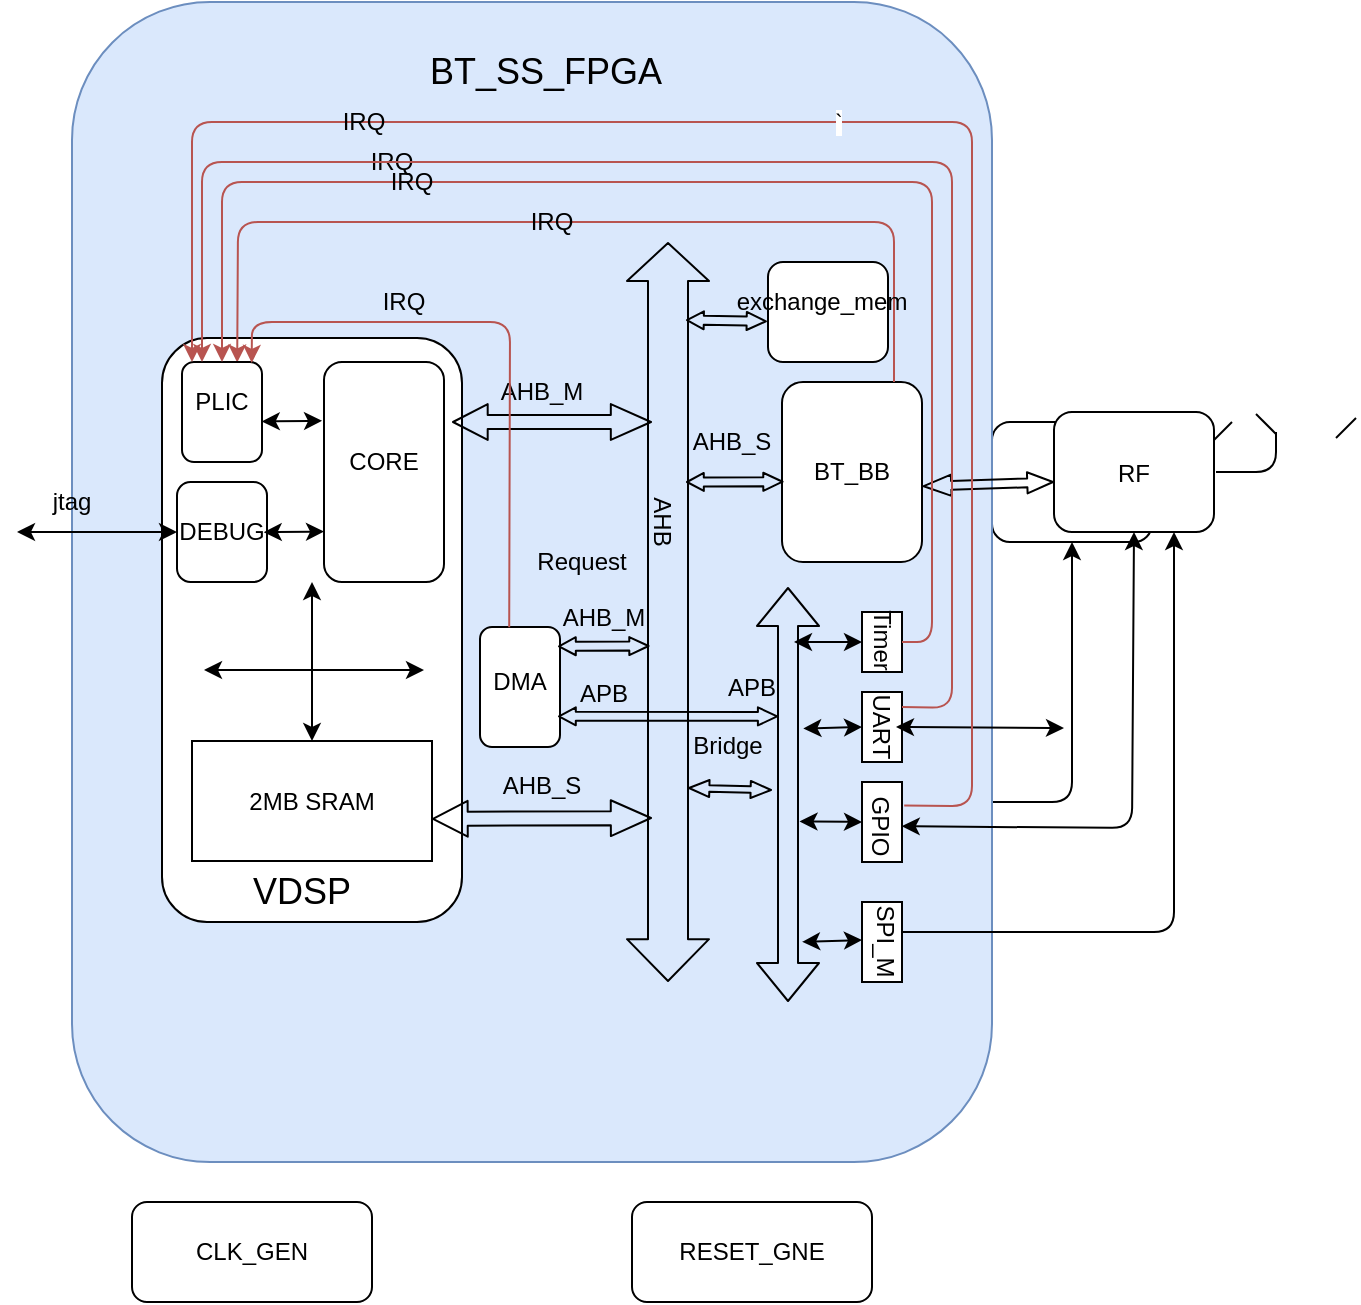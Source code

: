 <mxfile version="14.7.5" type="github">
  <diagram name="Page-1" id="099fd60b-425b-db50-ffb0-6b813814b670">
    <mxGraphModel dx="831" dy="2334" grid="1" gridSize="10" guides="1" tooltips="1" connect="1" arrows="1" fold="1" page="1" pageScale="1" pageWidth="850" pageHeight="1100" background="none" math="0" shadow="0">
      <root>
        <mxCell id="0" />
        <mxCell id="1" parent="0" />
        <mxCell id="kZ0rc5ilwYTz65Z8G2SR-1" value="" style="rounded=1;whiteSpace=wrap;html=1;" parent="1" vertex="1">
          <mxGeometry x="180" y="267" width="410" height="410" as="geometry" />
        </mxCell>
        <mxCell id="kZ0rc5ilwYTz65Z8G2SR-2" value="" style="rounded=1;whiteSpace=wrap;html=1;" parent="1" vertex="1">
          <mxGeometry x="500" y="407" width="70" height="90" as="geometry" />
        </mxCell>
        <mxCell id="kZ0rc5ilwYTz65Z8G2SR-3" value="" style="rounded=1;whiteSpace=wrap;html=1;" parent="1" vertex="1">
          <mxGeometry x="620" y="427" width="80" height="60" as="geometry" />
        </mxCell>
        <mxCell id="kZ0rc5ilwYTz65Z8G2SR-4" value="" style="rounded=1;whiteSpace=wrap;html=1;" parent="1" vertex="1">
          <mxGeometry x="205" y="385" width="150" height="262" as="geometry" />
        </mxCell>
        <mxCell id="kZ0rc5ilwYTz65Z8G2SR-7" value="" style="shape=flexArrow;endArrow=classic;startArrow=classic;html=1;width=20;startSize=6.644;" parent="1" edge="1">
          <mxGeometry width="100" height="100" relative="1" as="geometry">
            <mxPoint x="457.5" y="657" as="sourcePoint" />
            <mxPoint x="457.5" y="357" as="targetPoint" />
          </mxGeometry>
        </mxCell>
        <mxCell id="kZ0rc5ilwYTz65Z8G2SR-8" value="" style="shape=flexArrow;endArrow=classic;startArrow=classic;html=1;entryX=0;entryY=0.5;entryDx=0;entryDy=0;startWidth=5.177;startSize=4.252;endWidth=5.177;endSize=3.957;width=4.43;" parent="1" edge="1">
          <mxGeometry width="100" height="100" relative="1" as="geometry">
            <mxPoint x="570" y="457" as="sourcePoint" />
            <mxPoint x="620" y="457" as="targetPoint" />
          </mxGeometry>
        </mxCell>
        <mxCell id="kZ0rc5ilwYTz65Z8G2SR-9" value="" style="endArrow=classic;startArrow=classic;html=1;entryX=0.5;entryY=1;entryDx=0;entryDy=0;" parent="1" target="kZ0rc5ilwYTz65Z8G2SR-3" edge="1">
          <mxGeometry width="50" height="50" relative="1" as="geometry">
            <mxPoint x="570" y="617" as="sourcePoint" />
            <mxPoint x="640" y="557" as="targetPoint" />
            <Array as="points">
              <mxPoint x="610" y="617" />
              <mxPoint x="660" y="617" />
              <mxPoint x="660" y="536" />
            </Array>
          </mxGeometry>
        </mxCell>
        <mxCell id="kZ0rc5ilwYTz65Z8G2SR-11" value="" style="shape=flexArrow;endArrow=classic;startArrow=classic;html=1;startWidth=2.479;startSize=2.598;endWidth=2.479;endSize=2.2;width=1.3;" parent="1" edge="1">
          <mxGeometry width="100" height="100" relative="1" as="geometry">
            <mxPoint x="470" y="579.48" as="sourcePoint" />
            <mxPoint x="500" y="579.48" as="targetPoint" />
          </mxGeometry>
        </mxCell>
        <mxCell id="kZ0rc5ilwYTz65Z8G2SR-12" value="" style="shape=trapezoid;perimeter=trapezoidPerimeter;whiteSpace=wrap;html=1;fixedSize=1;rotation=-90;" parent="1" vertex="1">
          <mxGeometry x="457.5" y="569.5" width="107" height="20" as="geometry" />
        </mxCell>
        <mxCell id="kZ0rc5ilwYTz65Z8G2SR-15" value="" style="endArrow=classic;startArrow=classic;html=1;entryX=0;entryY=0.5;entryDx=0;entryDy=0;" parent="1" target="kZ0rc5ilwYTz65Z8G2SR-22" edge="1">
          <mxGeometry width="50" height="50" relative="1" as="geometry">
            <mxPoint x="521" y="537" as="sourcePoint" />
            <mxPoint x="541" y="537" as="targetPoint" />
          </mxGeometry>
        </mxCell>
        <mxCell id="kZ0rc5ilwYTz65Z8G2SR-16" value="" style="endArrow=classic;startArrow=classic;html=1;entryX=0;entryY=0.5;entryDx=0;entryDy=0;" parent="1" target="kZ0rc5ilwYTz65Z8G2SR-23" edge="1">
          <mxGeometry width="50" height="50" relative="1" as="geometry">
            <mxPoint x="521" y="578" as="sourcePoint" />
            <mxPoint x="541" y="578" as="targetPoint" />
          </mxGeometry>
        </mxCell>
        <mxCell id="kZ0rc5ilwYTz65Z8G2SR-17" value="" style="endArrow=none;html=1;" parent="1" edge="1">
          <mxGeometry width="50" height="50" relative="1" as="geometry">
            <mxPoint x="700" y="457" as="sourcePoint" />
            <mxPoint x="730" y="437" as="targetPoint" />
            <Array as="points">
              <mxPoint x="730" y="457" />
            </Array>
          </mxGeometry>
        </mxCell>
        <mxCell id="kZ0rc5ilwYTz65Z8G2SR-18" value="" style="endArrow=none;html=1;" parent="1" edge="1">
          <mxGeometry width="50" height="50" relative="1" as="geometry">
            <mxPoint x="730" y="437" as="sourcePoint" />
            <mxPoint x="740" y="427" as="targetPoint" />
          </mxGeometry>
        </mxCell>
        <mxCell id="kZ0rc5ilwYTz65Z8G2SR-19" value="" style="endArrow=none;html=1;" parent="1" edge="1">
          <mxGeometry width="50" height="50" relative="1" as="geometry">
            <mxPoint x="730" y="438" as="sourcePoint" />
            <mxPoint x="720" y="428" as="targetPoint" />
          </mxGeometry>
        </mxCell>
        <mxCell id="kZ0rc5ilwYTz65Z8G2SR-20" value="" style="endArrow=classic;startArrow=classic;html=1;entryX=0;entryY=0.5;entryDx=0;entryDy=0;" parent="1" target="kZ0rc5ilwYTz65Z8G2SR-24" edge="1">
          <mxGeometry width="50" height="50" relative="1" as="geometry">
            <mxPoint x="521" y="620" as="sourcePoint" />
            <mxPoint x="541" y="620" as="targetPoint" />
          </mxGeometry>
        </mxCell>
        <mxCell id="kZ0rc5ilwYTz65Z8G2SR-22" value="" style="rounded=0;whiteSpace=wrap;html=1;" parent="1" vertex="1">
          <mxGeometry x="546" y="522" width="20" height="30" as="geometry" />
        </mxCell>
        <mxCell id="kZ0rc5ilwYTz65Z8G2SR-23" value="" style="rounded=0;whiteSpace=wrap;html=1;" parent="1" vertex="1">
          <mxGeometry x="546" y="562" width="20" height="30" as="geometry" />
        </mxCell>
        <mxCell id="kZ0rc5ilwYTz65Z8G2SR-24" value="" style="rounded=0;whiteSpace=wrap;html=1;" parent="1" vertex="1">
          <mxGeometry x="546" y="605" width="20" height="30" as="geometry" />
        </mxCell>
        <mxCell id="Rdauc6Fd98ZZS_E2XRWD-1" value="" style="rounded=1;whiteSpace=wrap;html=1;" parent="1" vertex="1">
          <mxGeometry x="375" y="529.5" width="40" height="60" as="geometry" />
        </mxCell>
        <mxCell id="Rdauc6Fd98ZZS_E2XRWD-2" value="" style="rounded=0;whiteSpace=wrap;html=1;" parent="1" vertex="1">
          <mxGeometry x="220" y="569.5" width="120" height="60" as="geometry" />
        </mxCell>
        <mxCell id="Rdauc6Fd98ZZS_E2XRWD-3" value="" style="shape=flexArrow;endArrow=classic;startArrow=classic;html=1;exitX=1;exitY=0.599;exitDx=0;exitDy=0;exitPerimeter=0;startWidth=9.903;startSize=5.449;width=6.99;endWidth=9.903;endSize=6.363;" parent="1" source="Rdauc6Fd98ZZS_E2XRWD-2" edge="1">
          <mxGeometry width="100" height="100" relative="1" as="geometry">
            <mxPoint x="348" y="605" as="sourcePoint" />
            <mxPoint x="450" y="605" as="targetPoint" />
          </mxGeometry>
        </mxCell>
        <mxCell id="Rdauc6Fd98ZZS_E2XRWD-4" value="" style="shape=flexArrow;endArrow=classic;startArrow=classic;html=1;startWidth=3.578;startSize=2.467;width=4.444;endWidth=3.578;endSize=2.875;entryX=0.011;entryY=0.554;entryDx=0;entryDy=0;entryPerimeter=0;" parent="1" target="kZ0rc5ilwYTz65Z8G2SR-2" edge="1">
          <mxGeometry width="100" height="100" relative="1" as="geometry">
            <mxPoint x="467" y="457" as="sourcePoint" />
            <mxPoint x="497" y="456.58" as="targetPoint" />
          </mxGeometry>
        </mxCell>
        <mxCell id="Rdauc6Fd98ZZS_E2XRWD-5" value="" style="shape=flexArrow;endArrow=classic;startArrow=classic;html=1;exitX=1;exitY=0.599;exitDx=0;exitDy=0;exitPerimeter=0;startWidth=9.903;startSize=5.449;width=6.99;endWidth=9.903;endSize=6.363;" parent="1" edge="1">
          <mxGeometry width="100" height="100" relative="1" as="geometry">
            <mxPoint x="355" y="427.44" as="sourcePoint" />
            <mxPoint x="450" y="427" as="targetPoint" />
          </mxGeometry>
        </mxCell>
        <mxCell id="Rdauc6Fd98ZZS_E2XRWD-6" value="" style="endArrow=classic;html=1;" parent="1" edge="1">
          <mxGeometry width="50" height="50" relative="1" as="geometry">
            <mxPoint x="540" y="407" as="sourcePoint" />
            <mxPoint x="280" y="327" as="targetPoint" />
            <Array as="points">
              <mxPoint x="540" y="327" />
            </Array>
          </mxGeometry>
        </mxCell>
        <mxCell id="Rdauc6Fd98ZZS_E2XRWD-7" value="" style="endArrow=classic;html=1;exitX=0.5;exitY=1;exitDx=0;exitDy=0;entryX=0.5;entryY=0;entryDx=0;entryDy=0;" parent="1" source="kZ0rc5ilwYTz65Z8G2SR-2" target="Rdauc6Fd98ZZS_E2XRWD-1" edge="1">
          <mxGeometry width="50" height="50" relative="1" as="geometry">
            <mxPoint x="534.86" y="506" as="sourcePoint" />
            <mxPoint x="450" y="517" as="targetPoint" />
            <Array as="points">
              <mxPoint x="535" y="507" />
              <mxPoint x="395" y="507" />
            </Array>
          </mxGeometry>
        </mxCell>
        <mxCell id="Rdauc6Fd98ZZS_E2XRWD-9" value="" style="shape=flexArrow;endArrow=classic;startArrow=classic;html=1;startWidth=3.578;startSize=2.467;width=4.444;endWidth=3.578;endSize=2.875;entryX=0.011;entryY=0.554;entryDx=0;entryDy=0;entryPerimeter=0;" parent="1" edge="1">
          <mxGeometry width="100" height="100" relative="1" as="geometry">
            <mxPoint x="415" y="562.14" as="sourcePoint" />
            <mxPoint x="448.77" y="562" as="targetPoint" />
          </mxGeometry>
        </mxCell>
        <mxCell id="Rdauc6Fd98ZZS_E2XRWD-10" value="" style="endArrow=classic;startArrow=classic;html=1;" parent="1" edge="1">
          <mxGeometry width="50" height="50" relative="1" as="geometry">
            <mxPoint x="226" y="538" as="sourcePoint" />
            <mxPoint x="336" y="538" as="targetPoint" />
          </mxGeometry>
        </mxCell>
        <mxCell id="Rdauc6Fd98ZZS_E2XRWD-11" value="" style="endArrow=classic;startArrow=classic;html=1;" parent="1" edge="1">
          <mxGeometry width="50" height="50" relative="1" as="geometry">
            <mxPoint x="279.5" y="567" as="sourcePoint" />
            <mxPoint x="280" y="507" as="targetPoint" />
          </mxGeometry>
        </mxCell>
        <mxCell id="Rdauc6Fd98ZZS_E2XRWD-12" value="" style="rounded=1;whiteSpace=wrap;html=1;" parent="1" vertex="1">
          <mxGeometry x="220" y="397" width="40" height="50" as="geometry" />
        </mxCell>
        <mxCell id="Rdauc6Fd98ZZS_E2XRWD-13" value="" style="rounded=1;whiteSpace=wrap;html=1;" parent="1" vertex="1">
          <mxGeometry x="220" y="457" width="40" height="50" as="geometry" />
        </mxCell>
        <mxCell id="Rdauc6Fd98ZZS_E2XRWD-14" value="" style="rounded=1;whiteSpace=wrap;html=1;" parent="1" vertex="1">
          <mxGeometry x="280" y="397" width="60" height="110" as="geometry" />
        </mxCell>
        <mxCell id="xSdUQSXwWWQ84iI5Eh6I-1" value="" style="rounded=1;whiteSpace=wrap;html=1;fillColor=#dae8fc;strokeColor=#6c8ebf;" vertex="1" parent="1">
          <mxGeometry x="160" y="217" width="460" height="580" as="geometry" />
        </mxCell>
        <mxCell id="xSdUQSXwWWQ84iI5Eh6I-2" value="" style="rounded=1;whiteSpace=wrap;html=1;" vertex="1" parent="1">
          <mxGeometry x="515" y="407" width="70" height="90" as="geometry" />
        </mxCell>
        <mxCell id="xSdUQSXwWWQ84iI5Eh6I-3" value="" style="rounded=1;whiteSpace=wrap;html=1;" vertex="1" parent="1">
          <mxGeometry x="651" y="422" width="80" height="60" as="geometry" />
        </mxCell>
        <mxCell id="xSdUQSXwWWQ84iI5Eh6I-4" value="" style="rounded=1;whiteSpace=wrap;html=1;" vertex="1" parent="1">
          <mxGeometry x="205" y="385" width="150" height="292" as="geometry" />
        </mxCell>
        <mxCell id="xSdUQSXwWWQ84iI5Eh6I-5" value="" style="shape=flexArrow;endArrow=classic;startArrow=classic;html=1;width=20;startSize=6.644;" edge="1" parent="1">
          <mxGeometry width="100" height="100" relative="1" as="geometry">
            <mxPoint x="458" y="707" as="sourcePoint" />
            <mxPoint x="458" y="337" as="targetPoint" />
          </mxGeometry>
        </mxCell>
        <mxCell id="xSdUQSXwWWQ84iI5Eh6I-6" value="" style="shape=flexArrow;endArrow=classic;startArrow=classic;html=1;entryX=0;entryY=0.5;entryDx=0;entryDy=0;startWidth=5.177;startSize=4.252;endWidth=5.177;endSize=3.957;width=4.43;exitX=1.005;exitY=0.579;exitDx=0;exitDy=0;exitPerimeter=0;" edge="1" parent="1" source="xSdUQSXwWWQ84iI5Eh6I-2">
          <mxGeometry width="100" height="100" relative="1" as="geometry">
            <mxPoint x="583.65" y="458.12" as="sourcePoint" />
            <mxPoint x="651" y="457" as="targetPoint" />
          </mxGeometry>
        </mxCell>
        <mxCell id="xSdUQSXwWWQ84iI5Eh6I-7" value="" style="endArrow=classic;startArrow=classic;html=1;entryX=0.75;entryY=1;entryDx=0;entryDy=0;" edge="1" parent="1" target="xSdUQSXwWWQ84iI5Eh6I-3">
          <mxGeometry width="50" height="50" relative="1" as="geometry">
            <mxPoint x="566" y="682" as="sourcePoint" />
            <mxPoint x="673" y="552" as="targetPoint" />
            <Array as="points">
              <mxPoint x="606" y="682" />
              <mxPoint x="711" y="682" />
            </Array>
          </mxGeometry>
        </mxCell>
        <mxCell id="xSdUQSXwWWQ84iI5Eh6I-8" value="" style="endArrow=classic;startArrow=classic;html=1;entryX=0;entryY=0.5;entryDx=0;entryDy=0;" edge="1" parent="1" target="xSdUQSXwWWQ84iI5Eh6I-14">
          <mxGeometry width="50" height="50" relative="1" as="geometry">
            <mxPoint x="521" y="537" as="sourcePoint" />
            <mxPoint x="541" y="537" as="targetPoint" />
          </mxGeometry>
        </mxCell>
        <mxCell id="xSdUQSXwWWQ84iI5Eh6I-9" value="" style="endArrow=classic;startArrow=classic;html=1;entryX=0;entryY=0.5;entryDx=0;entryDy=0;exitX=0.689;exitY=1.033;exitDx=0;exitDy=0;exitPerimeter=0;" edge="1" parent="1" target="xSdUQSXwWWQ84iI5Eh6I-15">
          <mxGeometry width="50" height="50" relative="1" as="geometry">
            <mxPoint x="525.66" y="580.27" as="sourcePoint" />
            <mxPoint x="541" y="578" as="targetPoint" />
          </mxGeometry>
        </mxCell>
        <mxCell id="xSdUQSXwWWQ84iI5Eh6I-10" value="" style="endArrow=none;html=1;" edge="1" parent="1">
          <mxGeometry width="50" height="50" relative="1" as="geometry">
            <mxPoint x="732" y="452" as="sourcePoint" />
            <mxPoint x="762" y="432" as="targetPoint" />
            <Array as="points">
              <mxPoint x="762" y="452" />
            </Array>
          </mxGeometry>
        </mxCell>
        <mxCell id="xSdUQSXwWWQ84iI5Eh6I-11" value="" style="endArrow=none;html=1;" edge="1" parent="1">
          <mxGeometry width="50" height="50" relative="1" as="geometry">
            <mxPoint x="792" y="435" as="sourcePoint" />
            <mxPoint x="802" y="425" as="targetPoint" />
          </mxGeometry>
        </mxCell>
        <mxCell id="xSdUQSXwWWQ84iI5Eh6I-12" value="" style="endArrow=none;html=1;" edge="1" parent="1">
          <mxGeometry width="50" height="50" relative="1" as="geometry">
            <mxPoint x="762" y="433" as="sourcePoint" />
            <mxPoint x="752" y="423" as="targetPoint" />
          </mxGeometry>
        </mxCell>
        <mxCell id="xSdUQSXwWWQ84iI5Eh6I-13" value="" style="endArrow=classic;startArrow=classic;html=1;entryX=0;entryY=0.5;entryDx=0;entryDy=0;exitX=0.072;exitY=1.003;exitDx=0;exitDy=0;exitPerimeter=0;" edge="1" parent="1">
          <mxGeometry width="50" height="50" relative="1" as="geometry">
            <mxPoint x="525.06" y="686.936" as="sourcePoint" />
            <mxPoint x="555" y="686" as="targetPoint" />
            <Array as="points">
              <mxPoint x="525" y="686" />
            </Array>
          </mxGeometry>
        </mxCell>
        <mxCell id="xSdUQSXwWWQ84iI5Eh6I-14" value="" style="rounded=0;whiteSpace=wrap;html=1;" vertex="1" parent="1">
          <mxGeometry x="555" y="522" width="20" height="30" as="geometry" />
        </mxCell>
        <mxCell id="xSdUQSXwWWQ84iI5Eh6I-15" value="" style="rounded=0;whiteSpace=wrap;html=1;" vertex="1" parent="1">
          <mxGeometry x="555" y="562" width="20" height="35" as="geometry" />
        </mxCell>
        <mxCell id="xSdUQSXwWWQ84iI5Eh6I-16" value="" style="rounded=0;whiteSpace=wrap;html=1;" vertex="1" parent="1">
          <mxGeometry x="555" y="667" width="20" height="40" as="geometry" />
        </mxCell>
        <mxCell id="xSdUQSXwWWQ84iI5Eh6I-17" value="" style="rounded=1;whiteSpace=wrap;html=1;" vertex="1" parent="1">
          <mxGeometry x="364" y="529.5" width="40" height="60" as="geometry" />
        </mxCell>
        <mxCell id="xSdUQSXwWWQ84iI5Eh6I-18" value="" style="rounded=0;whiteSpace=wrap;html=1;" vertex="1" parent="1">
          <mxGeometry x="220" y="586.5" width="120" height="60" as="geometry" />
        </mxCell>
        <mxCell id="xSdUQSXwWWQ84iI5Eh6I-19" value="" style="shape=flexArrow;endArrow=classic;startArrow=classic;html=1;exitX=1;exitY=0.599;exitDx=0;exitDy=0;exitPerimeter=0;startWidth=9.903;startSize=5.449;width=6.99;endWidth=9.903;endSize=6.363;" edge="1" parent="1">
          <mxGeometry width="100" height="100" relative="1" as="geometry">
            <mxPoint x="340" y="625.44" as="sourcePoint" />
            <mxPoint x="450" y="625" as="targetPoint" />
          </mxGeometry>
        </mxCell>
        <mxCell id="xSdUQSXwWWQ84iI5Eh6I-20" value="" style="shape=flexArrow;endArrow=classic;startArrow=classic;html=1;startWidth=3.578;startSize=2.467;width=4.444;endWidth=3.578;endSize=2.875;entryX=0.011;entryY=0.554;entryDx=0;entryDy=0;entryPerimeter=0;" edge="1" parent="1" target="xSdUQSXwWWQ84iI5Eh6I-2">
          <mxGeometry width="100" height="100" relative="1" as="geometry">
            <mxPoint x="467" y="457" as="sourcePoint" />
            <mxPoint x="497" y="456.58" as="targetPoint" />
          </mxGeometry>
        </mxCell>
        <mxCell id="xSdUQSXwWWQ84iI5Eh6I-21" value="" style="shape=flexArrow;endArrow=classic;startArrow=classic;html=1;startWidth=9.903;startSize=5.449;width=6.99;endWidth=9.903;endSize=6.363;" edge="1" parent="1">
          <mxGeometry width="100" height="100" relative="1" as="geometry">
            <mxPoint x="350" y="427" as="sourcePoint" />
            <mxPoint x="450" y="427" as="targetPoint" />
          </mxGeometry>
        </mxCell>
        <mxCell id="xSdUQSXwWWQ84iI5Eh6I-22" value="" style="endArrow=classic;html=1;entryX=0.69;entryY=0.005;entryDx=0;entryDy=0;fillColor=#f8cecc;strokeColor=#b85450;entryPerimeter=0;" edge="1" parent="1" target="xSdUQSXwWWQ84iI5Eh6I-27">
          <mxGeometry width="50" height="50" relative="1" as="geometry">
            <mxPoint x="571" y="407" as="sourcePoint" />
            <mxPoint x="276" y="397" as="targetPoint" />
            <Array as="points">
              <mxPoint x="571" y="327" />
              <mxPoint x="243" y="327" />
            </Array>
          </mxGeometry>
        </mxCell>
        <mxCell id="xSdUQSXwWWQ84iI5Eh6I-24" value="" style="shape=flexArrow;endArrow=classic;startArrow=classic;html=1;startWidth=3.578;startSize=2.467;width=4.444;endWidth=3.578;endSize=2.875;entryX=0.011;entryY=0.554;entryDx=0;entryDy=0;entryPerimeter=0;exitX=0.975;exitY=0.544;exitDx=0;exitDy=0;exitPerimeter=0;" edge="1" parent="1">
          <mxGeometry width="100" height="100" relative="1" as="geometry">
            <mxPoint x="403" y="539.14" as="sourcePoint" />
            <mxPoint x="448.77" y="539" as="targetPoint" />
          </mxGeometry>
        </mxCell>
        <mxCell id="xSdUQSXwWWQ84iI5Eh6I-25" value="" style="endArrow=classic;startArrow=classic;html=1;" edge="1" parent="1">
          <mxGeometry width="50" height="50" relative="1" as="geometry">
            <mxPoint x="226" y="551" as="sourcePoint" />
            <mxPoint x="336" y="551" as="targetPoint" />
          </mxGeometry>
        </mxCell>
        <mxCell id="xSdUQSXwWWQ84iI5Eh6I-26" value="" style="endArrow=classic;startArrow=classic;html=1;exitX=0.5;exitY=0;exitDx=0;exitDy=0;" edge="1" parent="1" source="xSdUQSXwWWQ84iI5Eh6I-18">
          <mxGeometry width="50" height="50" relative="1" as="geometry">
            <mxPoint x="279.5" y="567" as="sourcePoint" />
            <mxPoint x="280" y="507" as="targetPoint" />
          </mxGeometry>
        </mxCell>
        <mxCell id="xSdUQSXwWWQ84iI5Eh6I-27" value="" style="rounded=1;whiteSpace=wrap;html=1;" vertex="1" parent="1">
          <mxGeometry x="215" y="397" width="40" height="50" as="geometry" />
        </mxCell>
        <mxCell id="xSdUQSXwWWQ84iI5Eh6I-28" value="" style="rounded=1;whiteSpace=wrap;html=1;" vertex="1" parent="1">
          <mxGeometry x="212.5" y="457" width="45" height="50" as="geometry" />
        </mxCell>
        <mxCell id="xSdUQSXwWWQ84iI5Eh6I-29" value="" style="rounded=1;whiteSpace=wrap;html=1;" vertex="1" parent="1">
          <mxGeometry x="286" y="397" width="60" height="110" as="geometry" />
        </mxCell>
        <mxCell id="xSdUQSXwWWQ84iI5Eh6I-30" value="" style="endArrow=classic;startArrow=classic;html=1;" edge="1" parent="1">
          <mxGeometry width="50" height="50" relative="1" as="geometry">
            <mxPoint x="132.5" y="482" as="sourcePoint" />
            <mxPoint x="212.5" y="482" as="targetPoint" />
          </mxGeometry>
        </mxCell>
        <mxCell id="xSdUQSXwWWQ84iI5Eh6I-31" value="" style="endArrow=classic;html=1;exitX=1;exitY=0.5;exitDx=0;exitDy=0;entryX=0.5;entryY=0;entryDx=0;entryDy=0;fillColor=#f8cecc;strokeColor=#b85450;" edge="1" parent="1" source="xSdUQSXwWWQ84iI5Eh6I-14" target="xSdUQSXwWWQ84iI5Eh6I-27">
          <mxGeometry width="50" height="50" relative="1" as="geometry">
            <mxPoint x="566" y="579.5" as="sourcePoint" />
            <mxPoint x="230" y="397" as="targetPoint" />
            <Array as="points">
              <mxPoint x="590" y="537" />
              <mxPoint x="590" y="307" />
              <mxPoint x="235" y="307" />
            </Array>
          </mxGeometry>
        </mxCell>
        <mxCell id="xSdUQSXwWWQ84iI5Eh6I-32" value="" style="endArrow=classic;startArrow=classic;html=1;" edge="1" parent="1">
          <mxGeometry width="50" height="50" relative="1" as="geometry">
            <mxPoint x="572" y="579.5" as="sourcePoint" />
            <mxPoint x="656" y="580" as="targetPoint" />
          </mxGeometry>
        </mxCell>
        <mxCell id="xSdUQSXwWWQ84iI5Eh6I-33" value="" style="endArrow=classic;startArrow=classic;html=1;entryX=-0.033;entryY=0.813;entryDx=0;entryDy=0;entryPerimeter=0;exitX=0.972;exitY=0.595;exitDx=0;exitDy=0;exitPerimeter=0;" edge="1" parent="1">
          <mxGeometry width="50" height="50" relative="1" as="geometry">
            <mxPoint x="255.86" y="482.08" as="sourcePoint" />
            <mxPoint x="286" y="481.76" as="targetPoint" />
          </mxGeometry>
        </mxCell>
        <mxCell id="xSdUQSXwWWQ84iI5Eh6I-34" value="" style="endArrow=classic;startArrow=classic;html=1;entryX=0;entryY=0.5;entryDx=0;entryDy=0;exitX=0.423;exitY=0.938;exitDx=0;exitDy=0;exitPerimeter=0;" edge="1" parent="1" target="xSdUQSXwWWQ84iI5Eh6I-35">
          <mxGeometry width="50" height="50" relative="1" as="geometry">
            <mxPoint x="523.76" y="626.687" as="sourcePoint" />
            <mxPoint x="541" y="566" as="targetPoint" />
          </mxGeometry>
        </mxCell>
        <mxCell id="xSdUQSXwWWQ84iI5Eh6I-35" value="" style="rounded=0;whiteSpace=wrap;html=1;" vertex="1" parent="1">
          <mxGeometry x="555" y="607" width="20" height="40" as="geometry" />
        </mxCell>
        <mxCell id="xSdUQSXwWWQ84iI5Eh6I-36" value="" style="endArrow=classic;startArrow=classic;html=1;entryX=0.5;entryY=1;entryDx=0;entryDy=0;exitX=0.994;exitY=0.553;exitDx=0;exitDy=0;exitPerimeter=0;" edge="1" parent="1" source="xSdUQSXwWWQ84iI5Eh6I-35" target="xSdUQSXwWWQ84iI5Eh6I-3">
          <mxGeometry width="50" height="50" relative="1" as="geometry">
            <mxPoint x="566" y="629.5" as="sourcePoint" />
            <mxPoint x="616" y="579.5" as="targetPoint" />
            <Array as="points">
              <mxPoint x="690" y="630" />
            </Array>
          </mxGeometry>
        </mxCell>
        <mxCell id="xSdUQSXwWWQ84iI5Eh6I-37" value="`" style="endArrow=classic;html=1;fillColor=#f8cecc;strokeColor=#b85450;exitX=1.055;exitY=0.295;exitDx=0;exitDy=0;exitPerimeter=0;" edge="1" parent="1" source="xSdUQSXwWWQ84iI5Eh6I-35">
          <mxGeometry width="50" height="50" relative="1" as="geometry">
            <mxPoint x="566" y="624.5" as="sourcePoint" />
            <mxPoint x="220" y="397" as="targetPoint" />
            <Array as="points">
              <mxPoint x="610" y="619" />
              <mxPoint x="610" y="407" />
              <mxPoint x="610" y="277" />
              <mxPoint x="480" y="277" />
              <mxPoint x="220" y="277" />
            </Array>
          </mxGeometry>
        </mxCell>
        <mxCell id="xSdUQSXwWWQ84iI5Eh6I-38" value="" style="endArrow=classic;startArrow=classic;html=1;entryX=-0.033;entryY=0.813;entryDx=0;entryDy=0;entryPerimeter=0;exitX=0.972;exitY=0.595;exitDx=0;exitDy=0;exitPerimeter=0;" edge="1" parent="1">
          <mxGeometry width="50" height="50" relative="1" as="geometry">
            <mxPoint x="254.88" y="426.75" as="sourcePoint" />
            <mxPoint x="285.02" y="426.43" as="targetPoint" />
          </mxGeometry>
        </mxCell>
        <mxCell id="xSdUQSXwWWQ84iI5Eh6I-39" value="&lt;font style=&quot;font-size: 18px&quot;&gt;VDSP&lt;/font&gt;" style="text;html=1;strokeColor=none;fillColor=none;align=center;verticalAlign=middle;whiteSpace=wrap;rounded=0;" vertex="1" parent="1">
          <mxGeometry x="230" y="642" width="90" height="40" as="geometry" />
        </mxCell>
        <mxCell id="xSdUQSXwWWQ84iI5Eh6I-40" value="2MB SRAM" style="text;html=1;strokeColor=none;fillColor=none;align=center;verticalAlign=middle;whiteSpace=wrap;rounded=0;" vertex="1" parent="1">
          <mxGeometry x="235" y="605.5" width="90" height="23.75" as="geometry" />
        </mxCell>
        <mxCell id="xSdUQSXwWWQ84iI5Eh6I-41" value="PLIC" style="text;html=1;strokeColor=none;fillColor=none;align=center;verticalAlign=middle;whiteSpace=wrap;rounded=0;" vertex="1" parent="1">
          <mxGeometry x="215" y="407" width="40" height="20" as="geometry" />
        </mxCell>
        <mxCell id="xSdUQSXwWWQ84iI5Eh6I-42" value="DEBUG" style="text;html=1;strokeColor=none;fillColor=none;align=center;verticalAlign=middle;whiteSpace=wrap;rounded=0;" vertex="1" parent="1">
          <mxGeometry x="215" y="472" width="40" height="20" as="geometry" />
        </mxCell>
        <mxCell id="xSdUQSXwWWQ84iI5Eh6I-43" value="jtag" style="text;html=1;strokeColor=none;fillColor=none;align=center;verticalAlign=middle;whiteSpace=wrap;rounded=0;" vertex="1" parent="1">
          <mxGeometry x="140" y="457" width="40" height="20" as="geometry" />
        </mxCell>
        <mxCell id="xSdUQSXwWWQ84iI5Eh6I-44" value="CORE" style="text;html=1;strokeColor=none;fillColor=none;align=center;verticalAlign=middle;whiteSpace=wrap;rounded=0;" vertex="1" parent="1">
          <mxGeometry x="296" y="437" width="40" height="20" as="geometry" />
        </mxCell>
        <mxCell id="xSdUQSXwWWQ84iI5Eh6I-45" value="AHB_M" style="text;html=1;strokeColor=none;fillColor=none;align=center;verticalAlign=middle;whiteSpace=wrap;rounded=0;" vertex="1" parent="1">
          <mxGeometry x="375" y="402" width="40" height="20" as="geometry" />
        </mxCell>
        <mxCell id="xSdUQSXwWWQ84iI5Eh6I-46" value="AHB_M" style="text;html=1;strokeColor=none;fillColor=none;align=center;verticalAlign=middle;whiteSpace=wrap;rounded=0;" vertex="1" parent="1">
          <mxGeometry x="406" y="515" width="40" height="20" as="geometry" />
        </mxCell>
        <mxCell id="xSdUQSXwWWQ84iI5Eh6I-47" value="AHB_S" style="text;html=1;strokeColor=none;fillColor=none;align=center;verticalAlign=middle;whiteSpace=wrap;rounded=0;" vertex="1" parent="1">
          <mxGeometry x="375" y="599" width="40" height="20" as="geometry" />
        </mxCell>
        <mxCell id="xSdUQSXwWWQ84iI5Eh6I-48" value="&lt;font style=&quot;font-size: 18px&quot;&gt;BT_SS_FPGA&lt;/font&gt;" style="text;html=1;strokeColor=none;fillColor=none;align=center;verticalAlign=middle;whiteSpace=wrap;rounded=0;" vertex="1" parent="1">
          <mxGeometry x="364" y="237" width="66" height="30" as="geometry" />
        </mxCell>
        <mxCell id="xSdUQSXwWWQ84iI5Eh6I-49" value="AHB_S" style="text;html=1;strokeColor=none;fillColor=none;align=center;verticalAlign=middle;whiteSpace=wrap;rounded=0;" vertex="1" parent="1">
          <mxGeometry x="470" y="427" width="40" height="20" as="geometry" />
        </mxCell>
        <mxCell id="xSdUQSXwWWQ84iI5Eh6I-50" value="BT_BB" style="text;html=1;strokeColor=none;fillColor=none;align=center;verticalAlign=middle;whiteSpace=wrap;rounded=0;" vertex="1" parent="1">
          <mxGeometry x="530" y="442" width="40" height="20" as="geometry" />
        </mxCell>
        <mxCell id="xSdUQSXwWWQ84iI5Eh6I-51" value="" style="shape=flexArrow;endArrow=classic;startArrow=classic;html=1;startWidth=4.392;startSize=3.06;endWidth=4.392;endSize=3.06;width=3.172;" edge="1" parent="1">
          <mxGeometry width="100" height="100" relative="1" as="geometry">
            <mxPoint x="468" y="610" as="sourcePoint" />
            <mxPoint x="510" y="611" as="targetPoint" />
          </mxGeometry>
        </mxCell>
        <mxCell id="xSdUQSXwWWQ84iI5Eh6I-52" value="DMA" style="text;html=1;strokeColor=none;fillColor=none;align=center;verticalAlign=middle;whiteSpace=wrap;rounded=0;" vertex="1" parent="1">
          <mxGeometry x="364" y="547" width="40" height="20" as="geometry" />
        </mxCell>
        <mxCell id="xSdUQSXwWWQ84iI5Eh6I-53" value="Bridge" style="text;html=1;strokeColor=none;fillColor=none;align=center;verticalAlign=middle;whiteSpace=wrap;rounded=0;" vertex="1" parent="1">
          <mxGeometry x="468" y="579" width="40" height="20" as="geometry" />
        </mxCell>
        <mxCell id="xSdUQSXwWWQ84iI5Eh6I-54" value="Timer" style="text;html=1;strokeColor=none;fillColor=none;align=center;verticalAlign=middle;whiteSpace=wrap;rounded=0;rotation=90;" vertex="1" parent="1">
          <mxGeometry x="543.75" y="525.75" width="42.5" height="20" as="geometry" />
        </mxCell>
        <mxCell id="xSdUQSXwWWQ84iI5Eh6I-55" value="UART" style="text;html=1;strokeColor=none;fillColor=none;align=center;verticalAlign=middle;whiteSpace=wrap;rounded=0;rotation=90;" vertex="1" parent="1">
          <mxGeometry x="545" y="569.5" width="40" height="20" as="geometry" />
        </mxCell>
        <mxCell id="xSdUQSXwWWQ84iI5Eh6I-56" value="SPI_M" style="text;html=1;strokeColor=none;fillColor=none;align=center;verticalAlign=middle;whiteSpace=wrap;rounded=0;rotation=90;" vertex="1" parent="1">
          <mxGeometry x="546.25" y="677" width="40" height="20" as="geometry" />
        </mxCell>
        <mxCell id="xSdUQSXwWWQ84iI5Eh6I-57" value="GPIO" style="text;html=1;strokeColor=none;fillColor=none;align=center;verticalAlign=middle;whiteSpace=wrap;rounded=0;rotation=90;" vertex="1" parent="1">
          <mxGeometry x="543.75" y="619" width="40" height="20" as="geometry" />
        </mxCell>
        <mxCell id="xSdUQSXwWWQ84iI5Eh6I-58" value="RF" style="text;html=1;strokeColor=none;fillColor=none;align=center;verticalAlign=middle;whiteSpace=wrap;rounded=0;" vertex="1" parent="1">
          <mxGeometry x="671" y="443" width="40" height="20" as="geometry" />
        </mxCell>
        <mxCell id="xSdUQSXwWWQ84iI5Eh6I-59" value="Request" style="text;html=1;strokeColor=none;fillColor=none;align=center;verticalAlign=middle;whiteSpace=wrap;rounded=0;" vertex="1" parent="1">
          <mxGeometry x="395" y="487" width="40" height="20" as="geometry" />
        </mxCell>
        <mxCell id="xSdUQSXwWWQ84iI5Eh6I-60" value="IRQ" style="text;html=1;strokeColor=none;fillColor=none;align=center;verticalAlign=middle;whiteSpace=wrap;rounded=0;" vertex="1" parent="1">
          <mxGeometry x="300" y="287" width="40" height="20" as="geometry" />
        </mxCell>
        <mxCell id="xSdUQSXwWWQ84iI5Eh6I-61" value="IRQ" style="text;html=1;strokeColor=none;fillColor=none;align=center;verticalAlign=middle;whiteSpace=wrap;rounded=0;" vertex="1" parent="1">
          <mxGeometry x="286" y="267" width="40" height="20" as="geometry" />
        </mxCell>
        <mxCell id="xSdUQSXwWWQ84iI5Eh6I-62" value="IRQ" style="text;html=1;strokeColor=none;fillColor=none;align=center;verticalAlign=middle;whiteSpace=wrap;rounded=0;" vertex="1" parent="1">
          <mxGeometry x="380" y="317" width="40" height="20" as="geometry" />
        </mxCell>
        <mxCell id="xSdUQSXwWWQ84iI5Eh6I-63" value="AHB" style="text;html=1;strokeColor=none;fillColor=none;align=center;verticalAlign=middle;whiteSpace=wrap;rounded=0;rotation=90;" vertex="1" parent="1">
          <mxGeometry x="435" y="467" width="40" height="20" as="geometry" />
        </mxCell>
        <mxCell id="xSdUQSXwWWQ84iI5Eh6I-64" value="CLK_GEN" style="rounded=1;whiteSpace=wrap;html=1;" vertex="1" parent="1">
          <mxGeometry x="190" y="817" width="120" height="50" as="geometry" />
        </mxCell>
        <mxCell id="xSdUQSXwWWQ84iI5Eh6I-65" value="RESET_GNE" style="rounded=1;whiteSpace=wrap;html=1;" vertex="1" parent="1">
          <mxGeometry x="440" y="817" width="120" height="50" as="geometry" />
        </mxCell>
        <mxCell id="xSdUQSXwWWQ84iI5Eh6I-66" value="" style="endArrow=classic;html=1;exitX=0.365;exitY=0.002;exitDx=0;exitDy=0;exitPerimeter=0;entryX=0.871;entryY=0.009;entryDx=0;entryDy=0;entryPerimeter=0;fillColor=#f8cecc;strokeColor=#b85450;" edge="1" parent="1" source="xSdUQSXwWWQ84iI5Eh6I-17" target="xSdUQSXwWWQ84iI5Eh6I-27">
          <mxGeometry width="50" height="50" relative="1" as="geometry">
            <mxPoint x="379" y="498" as="sourcePoint" />
            <mxPoint x="250" y="377" as="targetPoint" />
            <Array as="points">
              <mxPoint x="379" y="377" />
              <mxPoint x="250" y="377" />
            </Array>
          </mxGeometry>
        </mxCell>
        <mxCell id="xSdUQSXwWWQ84iI5Eh6I-67" value="IRQ" style="text;html=1;strokeColor=none;fillColor=none;align=center;verticalAlign=middle;whiteSpace=wrap;rounded=0;" vertex="1" parent="1">
          <mxGeometry x="306" y="357" width="40" height="20" as="geometry" />
        </mxCell>
        <mxCell id="xSdUQSXwWWQ84iI5Eh6I-68" value="APB" style="text;html=1;strokeColor=none;fillColor=none;align=center;verticalAlign=middle;whiteSpace=wrap;rounded=0;" vertex="1" parent="1">
          <mxGeometry x="406" y="553" width="40" height="20" as="geometry" />
        </mxCell>
        <mxCell id="xSdUQSXwWWQ84iI5Eh6I-69" value="" style="shape=flexArrow;endArrow=classic;startArrow=classic;html=1;startWidth=3.578;startSize=2.467;width=4.444;endWidth=3.578;endSize=2.875;entryX=1.127;entryY=-0.24;entryDx=0;entryDy=0;entryPerimeter=0;exitX=0.975;exitY=0.544;exitDx=0;exitDy=0;exitPerimeter=0;" edge="1" parent="1" target="xSdUQSXwWWQ84iI5Eh6I-53">
          <mxGeometry width="100" height="100" relative="1" as="geometry">
            <mxPoint x="403" y="574.14" as="sourcePoint" />
            <mxPoint x="448.77" y="574" as="targetPoint" />
          </mxGeometry>
        </mxCell>
        <mxCell id="xSdUQSXwWWQ84iI5Eh6I-70" value="" style="endArrow=classic;html=1;entryX=0.25;entryY=0;entryDx=0;entryDy=0;fillColor=#f8cecc;strokeColor=#b85450;" edge="1" parent="1" target="xSdUQSXwWWQ84iI5Eh6I-27">
          <mxGeometry width="50" height="50" relative="1" as="geometry">
            <mxPoint x="575" y="569.5" as="sourcePoint" />
            <mxPoint x="230" y="297" as="targetPoint" />
            <Array as="points">
              <mxPoint x="600" y="570" />
              <mxPoint x="600" y="297" />
              <mxPoint x="225" y="297" />
            </Array>
          </mxGeometry>
        </mxCell>
        <mxCell id="xSdUQSXwWWQ84iI5Eh6I-71" value="IRQ" style="text;html=1;strokeColor=none;fillColor=none;align=center;verticalAlign=middle;whiteSpace=wrap;rounded=0;" vertex="1" parent="1">
          <mxGeometry x="310" y="297" width="40" height="20" as="geometry" />
        </mxCell>
        <mxCell id="xSdUQSXwWWQ84iI5Eh6I-72" value="" style="shape=flexArrow;endArrow=classic;startArrow=classic;html=1;" edge="1" parent="1">
          <mxGeometry width="100" height="100" relative="1" as="geometry">
            <mxPoint x="518" y="717" as="sourcePoint" />
            <mxPoint x="518" y="509.5" as="targetPoint" />
          </mxGeometry>
        </mxCell>
        <mxCell id="xSdUQSXwWWQ84iI5Eh6I-73" value="APB" style="text;html=1;strokeColor=none;fillColor=none;align=center;verticalAlign=middle;whiteSpace=wrap;rounded=0;" vertex="1" parent="1">
          <mxGeometry x="480" y="549.5" width="40" height="20" as="geometry" />
        </mxCell>
        <mxCell id="xSdUQSXwWWQ84iI5Eh6I-74" value="" style="rounded=1;whiteSpace=wrap;html=1;" vertex="1" parent="1">
          <mxGeometry x="508" y="347" width="60" height="50" as="geometry" />
        </mxCell>
        <mxCell id="xSdUQSXwWWQ84iI5Eh6I-75" value="" style="shape=flexArrow;endArrow=classic;startArrow=classic;html=1;startWidth=3.578;startSize=2.467;width=4.444;endWidth=3.578;endSize=2.875;entryX=-0.009;entryY=0.593;entryDx=0;entryDy=0;entryPerimeter=0;" edge="1" parent="1" target="xSdUQSXwWWQ84iI5Eh6I-74">
          <mxGeometry width="100" height="100" relative="1" as="geometry">
            <mxPoint x="467" y="376" as="sourcePoint" />
            <mxPoint x="515.77" y="375.86" as="targetPoint" />
          </mxGeometry>
        </mxCell>
        <mxCell id="xSdUQSXwWWQ84iI5Eh6I-76" value="exchange_mem" style="text;html=1;strokeColor=none;fillColor=none;align=center;verticalAlign=middle;whiteSpace=wrap;rounded=0;" vertex="1" parent="1">
          <mxGeometry x="510" y="357" width="50" height="20" as="geometry" />
        </mxCell>
      </root>
    </mxGraphModel>
  </diagram>
</mxfile>
